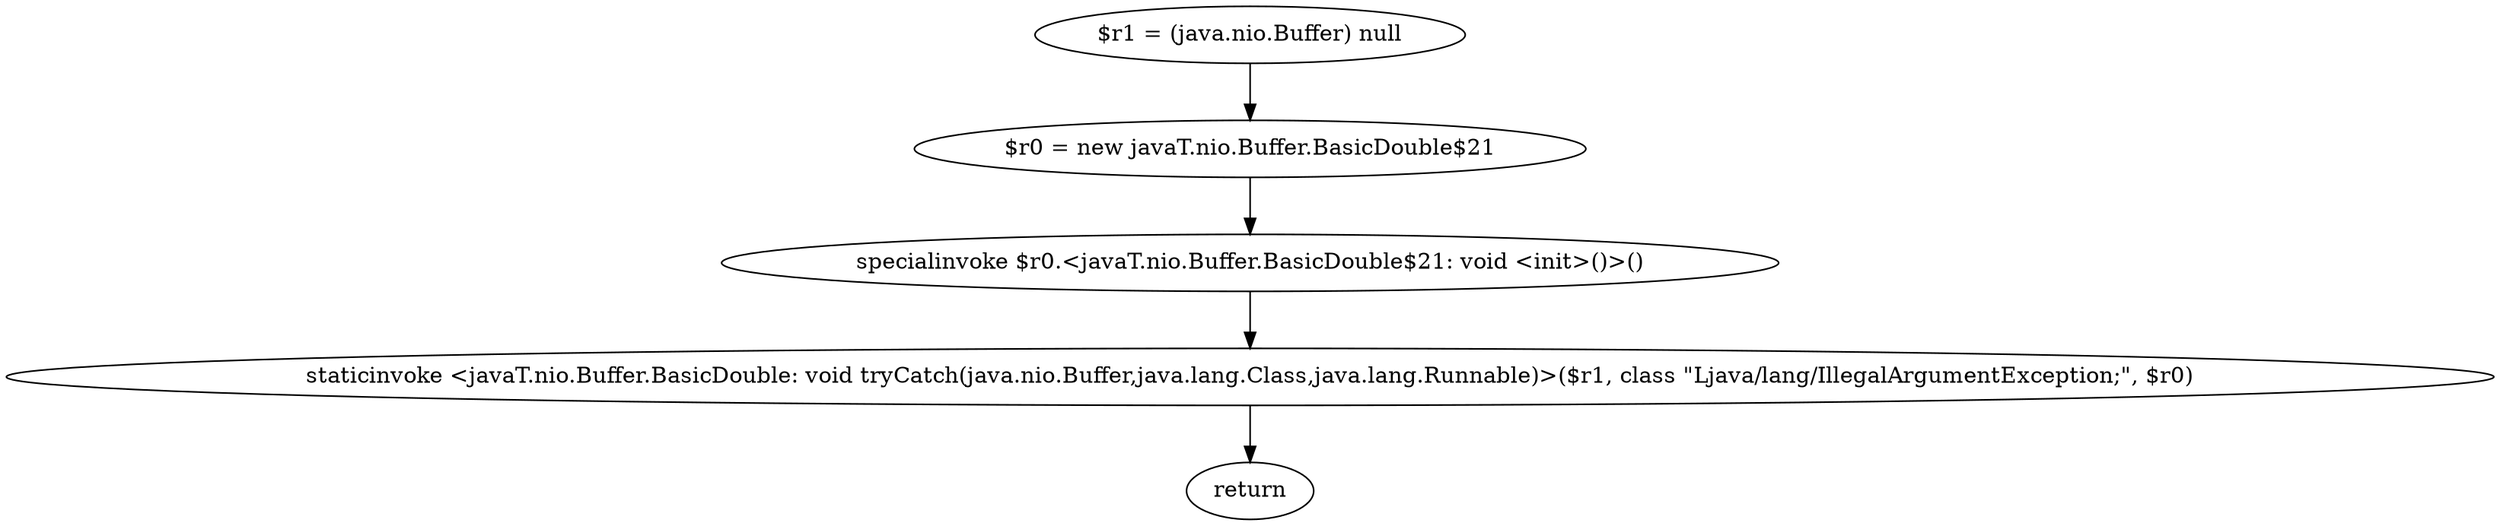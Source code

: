 digraph "unitGraph" {
    "$r1 = (java.nio.Buffer) null"
    "$r0 = new javaT.nio.Buffer.BasicDouble$21"
    "specialinvoke $r0.<javaT.nio.Buffer.BasicDouble$21: void <init>()>()"
    "staticinvoke <javaT.nio.Buffer.BasicDouble: void tryCatch(java.nio.Buffer,java.lang.Class,java.lang.Runnable)>($r1, class \"Ljava/lang/IllegalArgumentException;\", $r0)"
    "return"
    "$r1 = (java.nio.Buffer) null"->"$r0 = new javaT.nio.Buffer.BasicDouble$21";
    "$r0 = new javaT.nio.Buffer.BasicDouble$21"->"specialinvoke $r0.<javaT.nio.Buffer.BasicDouble$21: void <init>()>()";
    "specialinvoke $r0.<javaT.nio.Buffer.BasicDouble$21: void <init>()>()"->"staticinvoke <javaT.nio.Buffer.BasicDouble: void tryCatch(java.nio.Buffer,java.lang.Class,java.lang.Runnable)>($r1, class \"Ljava/lang/IllegalArgumentException;\", $r0)";
    "staticinvoke <javaT.nio.Buffer.BasicDouble: void tryCatch(java.nio.Buffer,java.lang.Class,java.lang.Runnable)>($r1, class \"Ljava/lang/IllegalArgumentException;\", $r0)"->"return";
}
